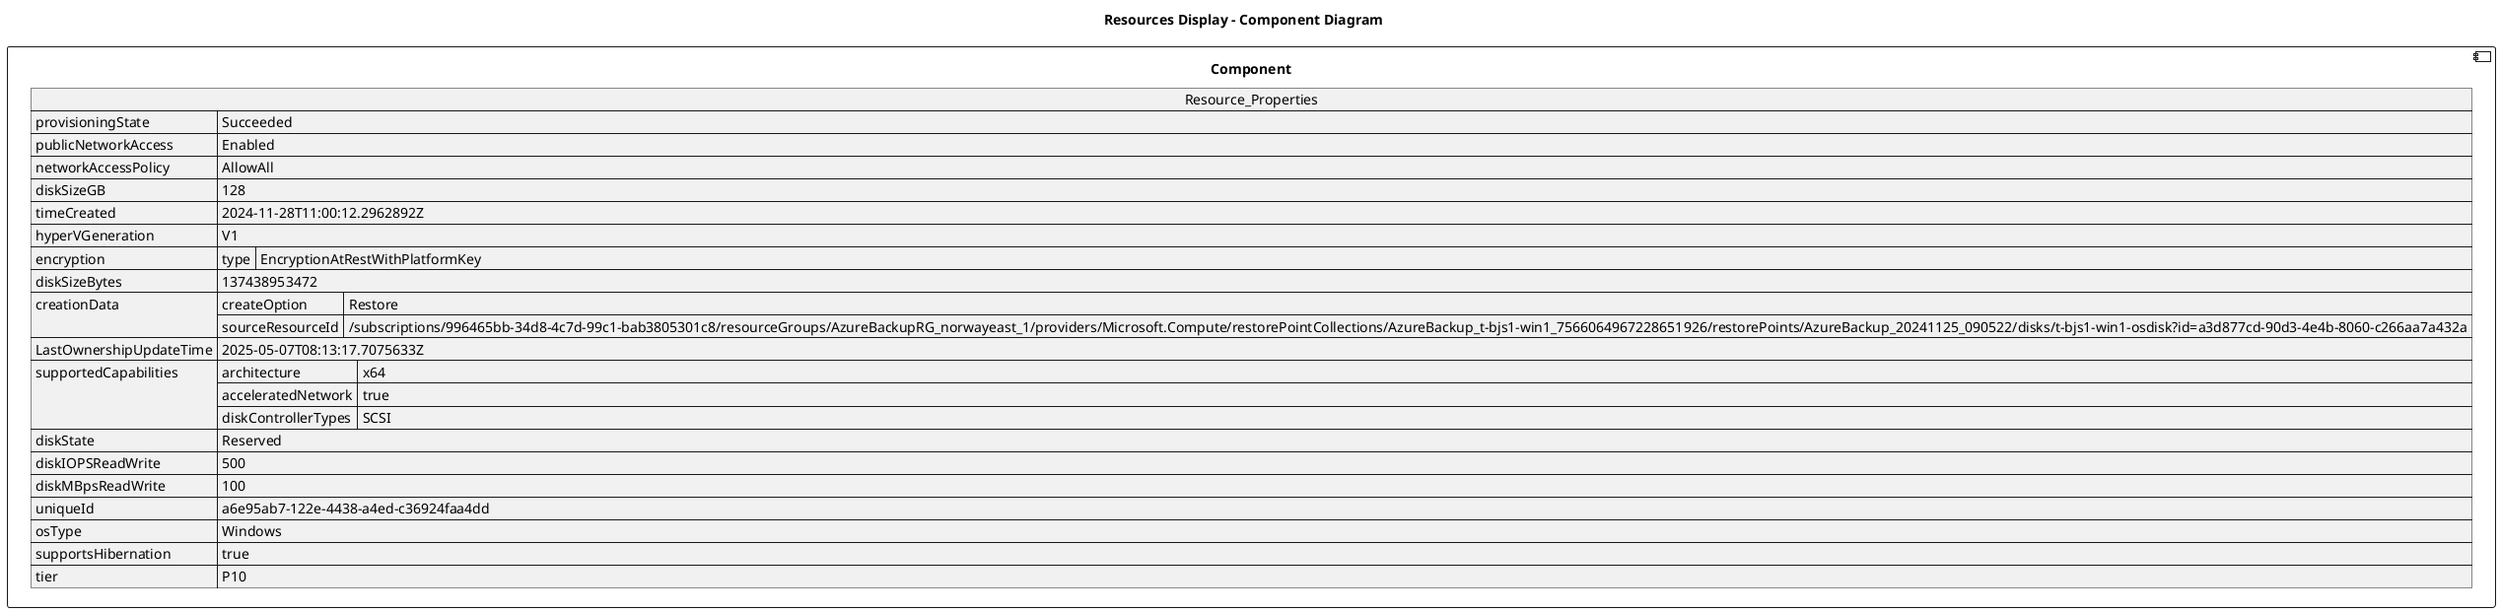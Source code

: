 @startuml

title Resources Display - Component Diagram

component Component {

json  Resource_Properties {
  "provisioningState": "Succeeded",
  "publicNetworkAccess": "Enabled",
  "networkAccessPolicy": "AllowAll",
  "diskSizeGB": 128,
  "timeCreated": "2024-11-28T11:00:12.2962892Z",
  "hyperVGeneration": "V1",
  "encryption": {
    "type": "EncryptionAtRestWithPlatformKey"
  },
  "diskSizeBytes": 137438953472,
  "creationData": {
    "createOption": "Restore",
    "sourceResourceId": "/subscriptions/996465bb-34d8-4c7d-99c1-bab3805301c8/resourceGroups/AzureBackupRG_norwayeast_1/providers/Microsoft.Compute/restorePointCollections/AzureBackup_t-bjs1-win1_7566064967228651926/restorePoints/AzureBackup_20241125_090522/disks/t-bjs1-win1-osdisk?id=a3d877cd-90d3-4e4b-8060-c266aa7a432a"
  },
  "LastOwnershipUpdateTime": "2025-05-07T08:13:17.7075633Z",
  "supportedCapabilities": {
    "architecture": "x64",
    "acceleratedNetwork": true,
    "diskControllerTypes": "SCSI"
  },
  "diskState": "Reserved",
  "diskIOPSReadWrite": 500,
  "diskMBpsReadWrite": 100,
  "uniqueId": "a6e95ab7-122e-4438-a4ed-c36924faa4dd",
  "osType": "Windows",
  "supportsHibernation": true,
  "tier": "P10"
}
}
@enduml
